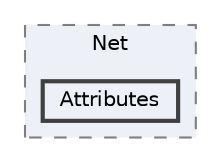 digraph "C:/Users/adenf/RiderProjects/Openlabs.Mgcxm/Openlabs.Mgcxm/Net/Attributes"
{
 // LATEX_PDF_SIZE
  bgcolor="transparent";
  edge [fontname=Helvetica,fontsize=10,labelfontname=Helvetica,labelfontsize=10];
  node [fontname=Helvetica,fontsize=10,shape=box,height=0.2,width=0.4];
  compound=true
  subgraph clusterdir_2d6f05b05e1065468f2f9e5cf72d169e {
    graph [ bgcolor="#edf0f7", pencolor="grey50", label="Net", fontname=Helvetica,fontsize=10 style="filled,dashed", URL="dir_2d6f05b05e1065468f2f9e5cf72d169e.html",tooltip=""]
  dir_82c5f702e2405e2efb375c5ebc40ddb1 [label="Attributes", fillcolor="#edf0f7", color="grey25", style="filled,bold", URL="dir_82c5f702e2405e2efb375c5ebc40ddb1.html",tooltip=""];
  }
}
